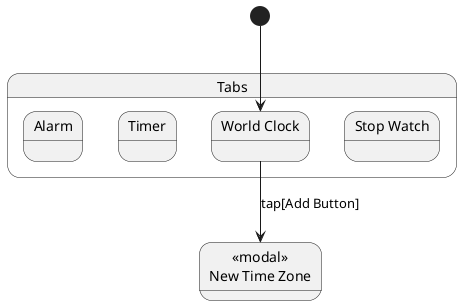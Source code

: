 @startuml

state "<<modal>>\nNew Time Zone" as NewTimeZone

state Tabs {
state "Stop Watch" as StopWatch
state "World Clock" as WorldClock
state Timer
state Alarm
}
[*] --> WorldClock
WorldClock --> NewTimeZone : tap[Add Button]
@enduml